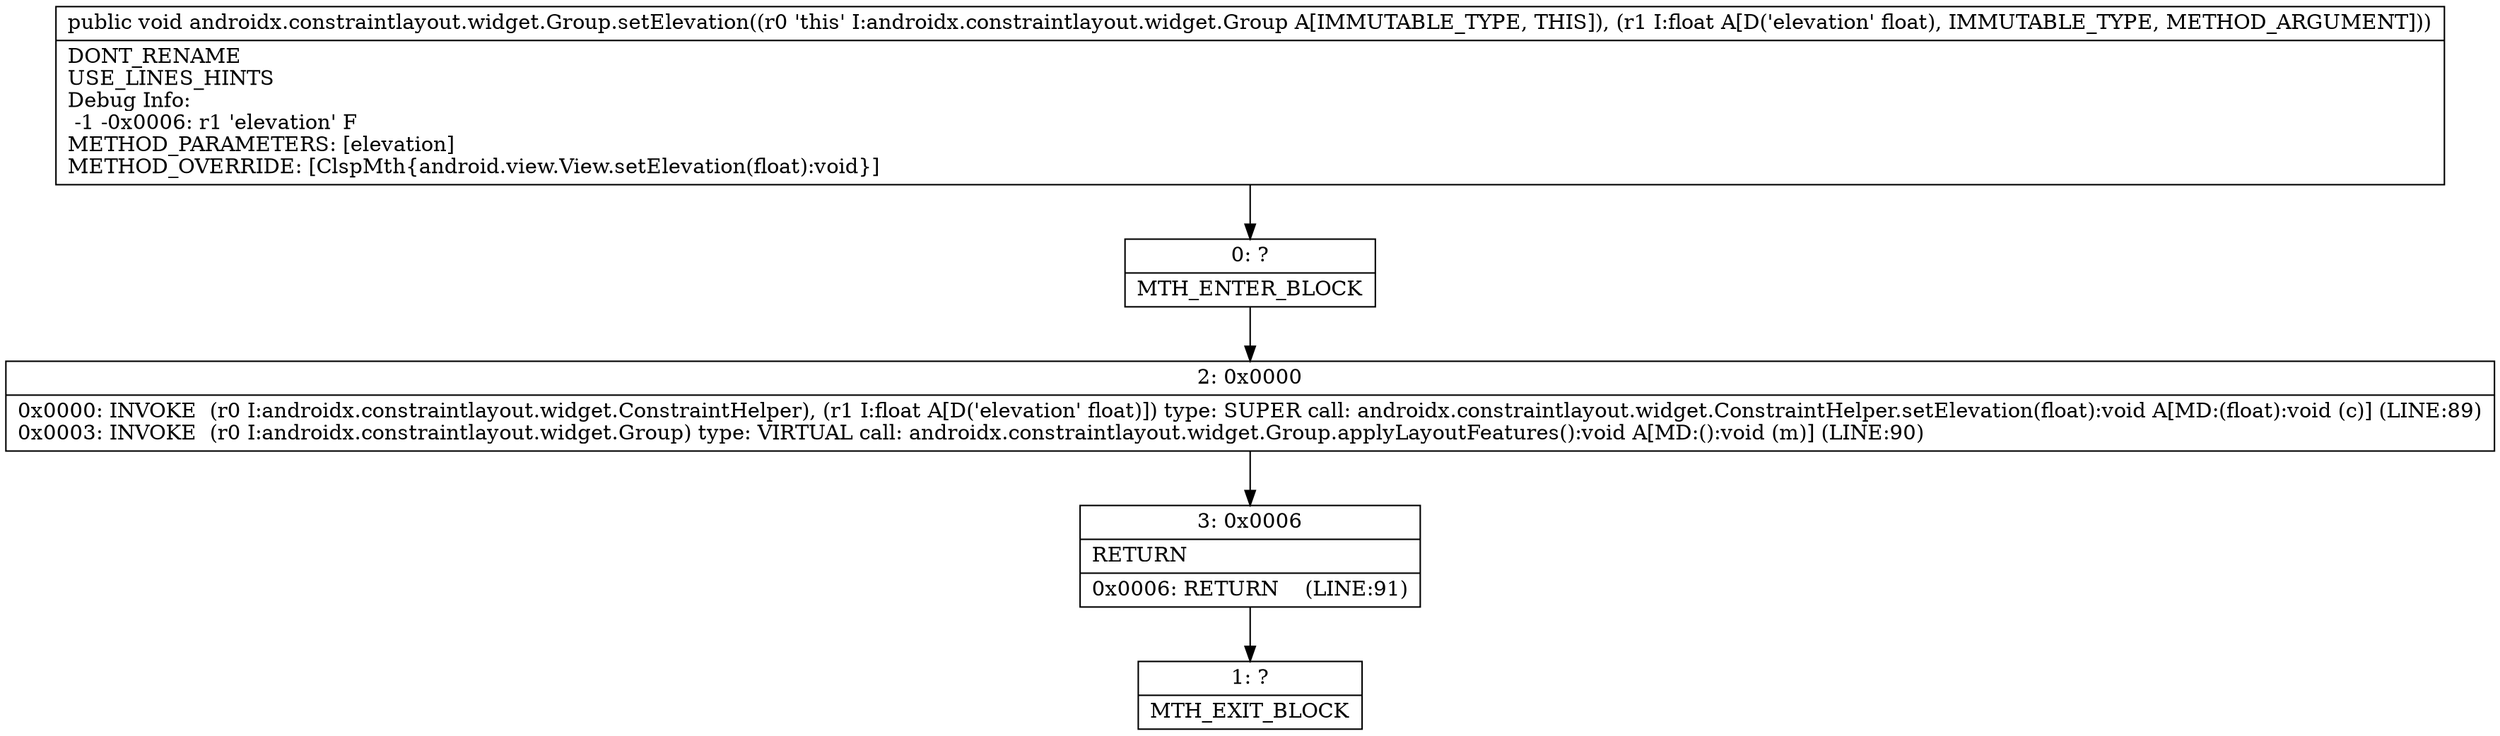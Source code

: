 digraph "CFG forandroidx.constraintlayout.widget.Group.setElevation(F)V" {
Node_0 [shape=record,label="{0\:\ ?|MTH_ENTER_BLOCK\l}"];
Node_2 [shape=record,label="{2\:\ 0x0000|0x0000: INVOKE  (r0 I:androidx.constraintlayout.widget.ConstraintHelper), (r1 I:float A[D('elevation' float)]) type: SUPER call: androidx.constraintlayout.widget.ConstraintHelper.setElevation(float):void A[MD:(float):void (c)] (LINE:89)\l0x0003: INVOKE  (r0 I:androidx.constraintlayout.widget.Group) type: VIRTUAL call: androidx.constraintlayout.widget.Group.applyLayoutFeatures():void A[MD:():void (m)] (LINE:90)\l}"];
Node_3 [shape=record,label="{3\:\ 0x0006|RETURN\l|0x0006: RETURN    (LINE:91)\l}"];
Node_1 [shape=record,label="{1\:\ ?|MTH_EXIT_BLOCK\l}"];
MethodNode[shape=record,label="{public void androidx.constraintlayout.widget.Group.setElevation((r0 'this' I:androidx.constraintlayout.widget.Group A[IMMUTABLE_TYPE, THIS]), (r1 I:float A[D('elevation' float), IMMUTABLE_TYPE, METHOD_ARGUMENT]))  | DONT_RENAME\lUSE_LINES_HINTS\lDebug Info:\l  \-1 \-0x0006: r1 'elevation' F\lMETHOD_PARAMETERS: [elevation]\lMETHOD_OVERRIDE: [ClspMth\{android.view.View.setElevation(float):void\}]\l}"];
MethodNode -> Node_0;Node_0 -> Node_2;
Node_2 -> Node_3;
Node_3 -> Node_1;
}

